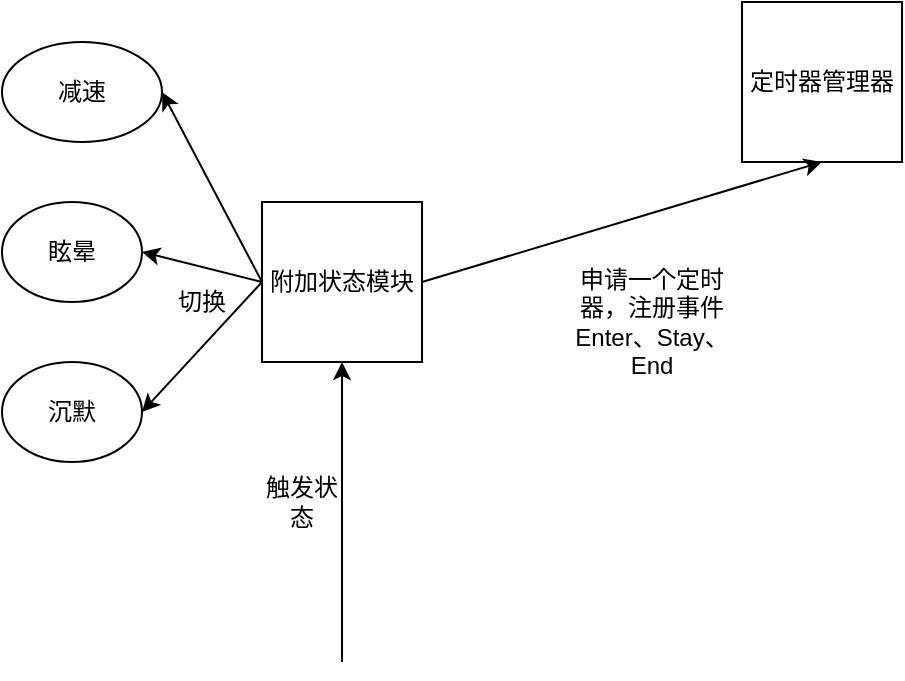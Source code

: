 <mxfile version="12.6.5" type="device"><diagram id="peRUIC-L5G10h4nOPKps" name="第 1 页"><mxGraphModel dx="1024" dy="575" grid="1" gridSize="10" guides="1" tooltips="1" connect="1" arrows="1" fold="1" page="1" pageScale="1" pageWidth="827" pageHeight="1169" math="0" shadow="0"><root><mxCell id="0"/><mxCell id="1" parent="0"/><mxCell id="w8_xsbmwYJPpzPX4Uh53-1" value="定时器管理器" style="whiteSpace=wrap;html=1;aspect=fixed;" vertex="1" parent="1"><mxGeometry x="550" y="70" width="80" height="80" as="geometry"/></mxCell><mxCell id="w8_xsbmwYJPpzPX4Uh53-2" value="附加状态模块" style="whiteSpace=wrap;html=1;aspect=fixed;" vertex="1" parent="1"><mxGeometry x="310" y="170" width="80" height="80" as="geometry"/></mxCell><mxCell id="w8_xsbmwYJPpzPX4Uh53-4" value="" style="endArrow=classic;html=1;entryX=0.5;entryY=1;entryDx=0;entryDy=0;" edge="1" parent="1" target="w8_xsbmwYJPpzPX4Uh53-2"><mxGeometry width="50" height="50" relative="1" as="geometry"><mxPoint x="350" y="400" as="sourcePoint"/><mxPoint x="360" y="270" as="targetPoint"/></mxGeometry></mxCell><mxCell id="w8_xsbmwYJPpzPX4Uh53-5" value="触发状态" style="text;html=1;strokeColor=none;fillColor=none;align=center;verticalAlign=middle;whiteSpace=wrap;rounded=0;" vertex="1" parent="1"><mxGeometry x="310" y="310" width="40" height="20" as="geometry"/></mxCell><mxCell id="w8_xsbmwYJPpzPX4Uh53-6" value="减速" style="ellipse;whiteSpace=wrap;html=1;" vertex="1" parent="1"><mxGeometry x="180" y="90" width="80" height="50" as="geometry"/></mxCell><mxCell id="w8_xsbmwYJPpzPX4Uh53-7" value="眩晕" style="ellipse;whiteSpace=wrap;html=1;" vertex="1" parent="1"><mxGeometry x="180" y="170" width="70" height="50" as="geometry"/></mxCell><mxCell id="w8_xsbmwYJPpzPX4Uh53-10" value="沉默" style="ellipse;whiteSpace=wrap;html=1;" vertex="1" parent="1"><mxGeometry x="180" y="250" width="70" height="50" as="geometry"/></mxCell><mxCell id="w8_xsbmwYJPpzPX4Uh53-11" value="" style="endArrow=classic;html=1;entryX=1;entryY=0.5;entryDx=0;entryDy=0;exitX=0;exitY=0.5;exitDx=0;exitDy=0;" edge="1" parent="1" source="w8_xsbmwYJPpzPX4Uh53-2" target="w8_xsbmwYJPpzPX4Uh53-6"><mxGeometry width="50" height="50" relative="1" as="geometry"><mxPoint x="180" y="480" as="sourcePoint"/><mxPoint x="230" y="430" as="targetPoint"/></mxGeometry></mxCell><mxCell id="w8_xsbmwYJPpzPX4Uh53-12" value="" style="endArrow=classic;html=1;entryX=1;entryY=0.5;entryDx=0;entryDy=0;" edge="1" parent="1" target="w8_xsbmwYJPpzPX4Uh53-7"><mxGeometry width="50" height="50" relative="1" as="geometry"><mxPoint x="310" y="210" as="sourcePoint"/><mxPoint x="260" y="125" as="targetPoint"/></mxGeometry></mxCell><mxCell id="w8_xsbmwYJPpzPX4Uh53-13" value="" style="endArrow=classic;html=1;entryX=1;entryY=0.5;entryDx=0;entryDy=0;exitX=0;exitY=0.5;exitDx=0;exitDy=0;" edge="1" parent="1" source="w8_xsbmwYJPpzPX4Uh53-2" target="w8_xsbmwYJPpzPX4Uh53-10"><mxGeometry width="50" height="50" relative="1" as="geometry"><mxPoint x="320" y="220" as="sourcePoint"/><mxPoint x="260" y="205" as="targetPoint"/></mxGeometry></mxCell><mxCell id="w8_xsbmwYJPpzPX4Uh53-14" value="" style="endArrow=classic;html=1;entryX=0.5;entryY=1;entryDx=0;entryDy=0;exitX=1;exitY=0.5;exitDx=0;exitDy=0;" edge="1" parent="1" source="w8_xsbmwYJPpzPX4Uh53-2" target="w8_xsbmwYJPpzPX4Uh53-1"><mxGeometry width="50" height="50" relative="1" as="geometry"><mxPoint x="180" y="480" as="sourcePoint"/><mxPoint x="230" y="430" as="targetPoint"/></mxGeometry></mxCell><mxCell id="w8_xsbmwYJPpzPX4Uh53-15" value="申请一个定时器，注册事件&lt;br&gt;Enter、Stay、End" style="text;html=1;strokeColor=none;fillColor=none;align=center;verticalAlign=middle;whiteSpace=wrap;rounded=0;" vertex="1" parent="1"><mxGeometry x="460" y="220" width="90" height="20" as="geometry"/></mxCell><mxCell id="w8_xsbmwYJPpzPX4Uh53-17" value="切换" style="text;html=1;strokeColor=none;fillColor=none;align=center;verticalAlign=middle;whiteSpace=wrap;rounded=0;" vertex="1" parent="1"><mxGeometry x="260" y="210" width="40" height="20" as="geometry"/></mxCell></root></mxGraphModel></diagram></mxfile>